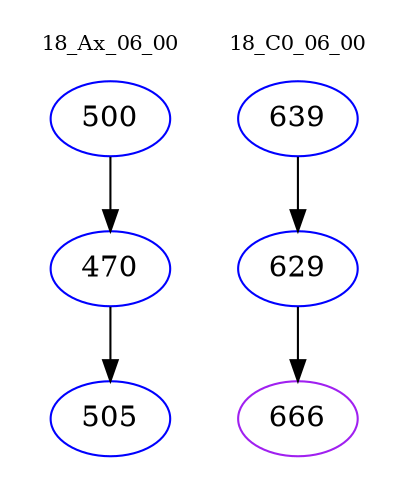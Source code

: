 digraph{
subgraph cluster_0 {
color = white
label = "18_Ax_06_00";
fontsize=10;
T0_500 [label="500", color="blue"]
T0_500 -> T0_470 [color="black"]
T0_470 [label="470", color="blue"]
T0_470 -> T0_505 [color="black"]
T0_505 [label="505", color="blue"]
}
subgraph cluster_1 {
color = white
label = "18_C0_06_00";
fontsize=10;
T1_639 [label="639", color="blue"]
T1_639 -> T1_629 [color="black"]
T1_629 [label="629", color="blue"]
T1_629 -> T1_666 [color="black"]
T1_666 [label="666", color="purple"]
}
}
